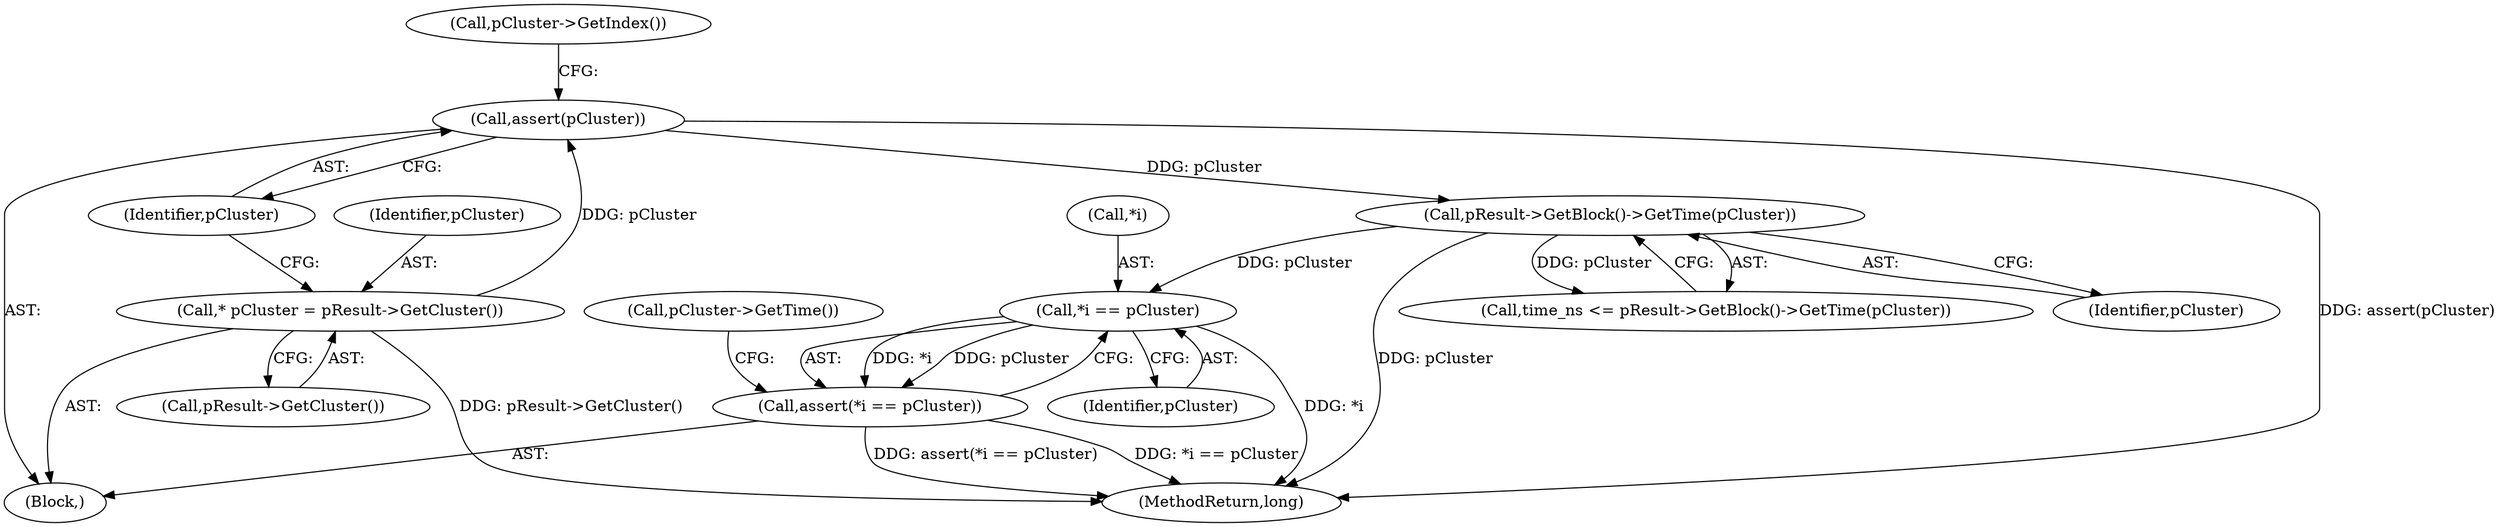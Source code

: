 digraph "1_Android_04839626ed859623901ebd3a5fd483982186b59d_198@pointer" {
"1000164" [label="(Call,*i == pCluster)"];
"1000137" [label="(Call,pResult->GetBlock()->GetTime(pCluster))"];
"1000128" [label="(Call,assert(pCluster))"];
"1000125" [label="(Call,* pCluster = pResult->GetCluster())"];
"1000163" [label="(Call,assert(*i == pCluster))"];
"1000129" [label="(Identifier,pCluster)"];
"1000126" [label="(Identifier,pCluster)"];
"1000128" [label="(Call,assert(pCluster))"];
"1000137" [label="(Call,pResult->GetBlock()->GetTime(pCluster))"];
"1000106" [label="(Block,)"];
"1000164" [label="(Call,*i == pCluster)"];
"1000135" [label="(Call,time_ns <= pResult->GetBlock()->GetTime(pCluster))"];
"1000138" [label="(Identifier,pCluster)"];
"1000125" [label="(Call,* pCluster = pResult->GetCluster())"];
"1000127" [label="(Call,pResult->GetCluster())"];
"1000167" [label="(Identifier,pCluster)"];
"1000165" [label="(Call,*i)"];
"1000132" [label="(Call,pCluster->GetIndex())"];
"1000170" [label="(Call,pCluster->GetTime())"];
"1000305" [label="(MethodReturn,long)"];
"1000163" [label="(Call,assert(*i == pCluster))"];
"1000164" -> "1000163"  [label="AST: "];
"1000164" -> "1000167"  [label="CFG: "];
"1000165" -> "1000164"  [label="AST: "];
"1000167" -> "1000164"  [label="AST: "];
"1000163" -> "1000164"  [label="CFG: "];
"1000164" -> "1000305"  [label="DDG: *i"];
"1000164" -> "1000163"  [label="DDG: *i"];
"1000164" -> "1000163"  [label="DDG: pCluster"];
"1000137" -> "1000164"  [label="DDG: pCluster"];
"1000137" -> "1000135"  [label="AST: "];
"1000137" -> "1000138"  [label="CFG: "];
"1000138" -> "1000137"  [label="AST: "];
"1000135" -> "1000137"  [label="CFG: "];
"1000137" -> "1000305"  [label="DDG: pCluster"];
"1000137" -> "1000135"  [label="DDG: pCluster"];
"1000128" -> "1000137"  [label="DDG: pCluster"];
"1000128" -> "1000106"  [label="AST: "];
"1000128" -> "1000129"  [label="CFG: "];
"1000129" -> "1000128"  [label="AST: "];
"1000132" -> "1000128"  [label="CFG: "];
"1000128" -> "1000305"  [label="DDG: assert(pCluster)"];
"1000125" -> "1000128"  [label="DDG: pCluster"];
"1000125" -> "1000106"  [label="AST: "];
"1000125" -> "1000127"  [label="CFG: "];
"1000126" -> "1000125"  [label="AST: "];
"1000127" -> "1000125"  [label="AST: "];
"1000129" -> "1000125"  [label="CFG: "];
"1000125" -> "1000305"  [label="DDG: pResult->GetCluster()"];
"1000163" -> "1000106"  [label="AST: "];
"1000170" -> "1000163"  [label="CFG: "];
"1000163" -> "1000305"  [label="DDG: *i == pCluster"];
"1000163" -> "1000305"  [label="DDG: assert(*i == pCluster)"];
}
